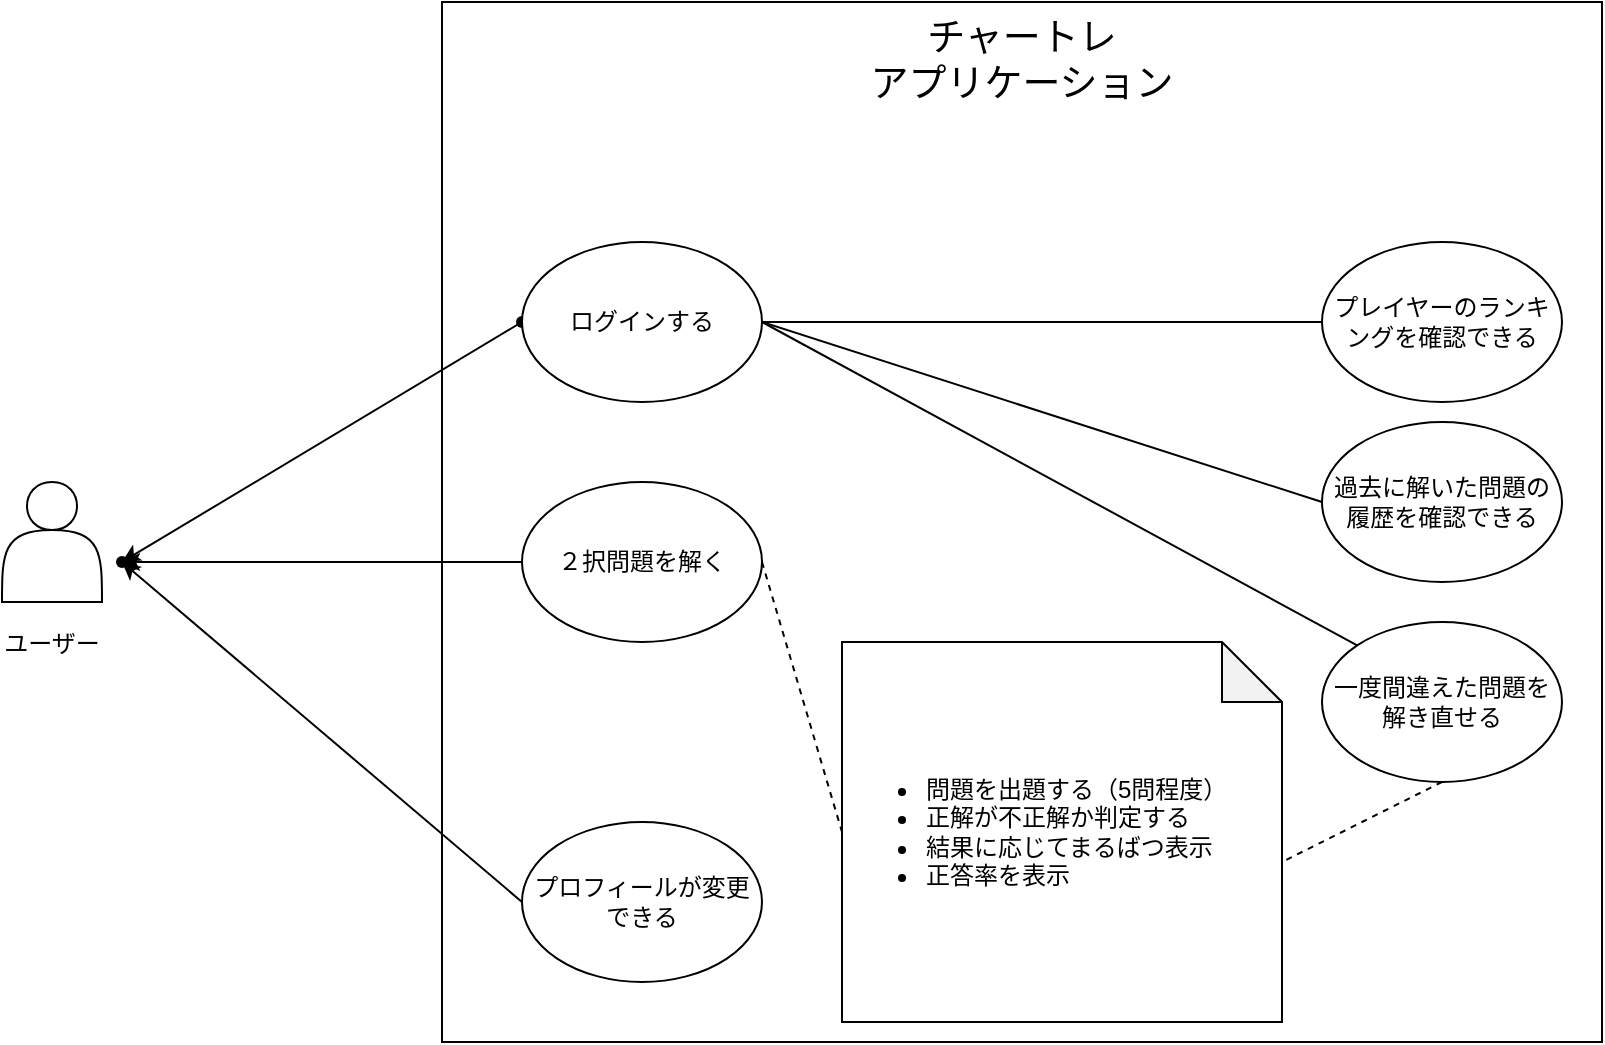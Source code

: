 <mxfile>
    <diagram id="i46wTLH9_LVDs16hsrlQ" name="ページ1">
        <mxGraphModel dx="894" dy="820" grid="1" gridSize="10" guides="1" tooltips="1" connect="1" arrows="1" fold="1" page="1" pageScale="1" pageWidth="827" pageHeight="1169" math="0" shadow="0">
            <root>
                <mxCell id="0"/>
                <mxCell id="1" parent="0"/>
                <mxCell id="3" value="&lt;div style=&quot;font-size: 19px;&quot;&gt;&lt;span style=&quot;background-color: initial; font-size: 19px;&quot;&gt;チャートレ&lt;/span&gt;&lt;/div&gt;&lt;div style=&quot;font-size: 19px;&quot;&gt;&lt;span style=&quot;background-color: initial; font-size: 19px;&quot;&gt;アプリケーション&lt;/span&gt;&lt;/div&gt;" style="rounded=0;whiteSpace=wrap;html=1;align=center;verticalAlign=top;fontSize=19;fillColor=none;strokeColor=default;" vertex="1" parent="1">
                    <mxGeometry x="240" y="120" width="580" height="520" as="geometry"/>
                </mxCell>
                <mxCell id="20" value="" style="html=1;entryX=0.55;entryY=0.27;entryDx=0;entryDy=0;entryPerimeter=0;exitX=0;exitY=0.5;exitDx=0;exitDy=0;" edge="1" parent="1" source="34" target="37">
                    <mxGeometry relative="1" as="geometry">
                        <mxPoint x="170" y="230" as="sourcePoint"/>
                    </mxGeometry>
                </mxCell>
                <mxCell id="23" value="" style="edgeStyle=none;html=1;exitX=0;exitY=0.5;exitDx=0;exitDy=0;" edge="1" parent="1" source="33" target="37">
                    <mxGeometry relative="1" as="geometry">
                        <mxPoint x="80" y="390" as="sourcePoint"/>
                        <mxPoint x="60" y="470" as="targetPoint"/>
                    </mxGeometry>
                </mxCell>
                <mxCell id="27" value="" style="edgeStyle=none;html=1;exitX=0;exitY=0.5;exitDx=0;exitDy=0;" edge="1" parent="1" source="31" target="37">
                    <mxGeometry relative="1" as="geometry">
                        <mxPoint x="110" y="580" as="sourcePoint"/>
                    </mxGeometry>
                </mxCell>
                <mxCell id="4" value="&lt;br&gt;&lt;br&gt;&lt;br&gt;&lt;br&gt;&lt;br&gt;&lt;br&gt;&lt;br&gt;ユーザー" style="shape=actor;whiteSpace=wrap;html=1;rounded=0;" vertex="1" parent="1">
                    <mxGeometry x="20" y="360" width="50" height="60" as="geometry"/>
                </mxCell>
                <mxCell id="18" value="" style="edgeStyle=entityRelationEdgeStyle;html=1;startArrow=none;endArrow=none;segment=10;curved=1;sourcePerimeterSpacing=0;targetPerimeterSpacing=0;entryX=0;entryY=0.5;entryDx=0;entryDy=0;" edge="1" parent="1" target="42">
                    <mxGeometry relative="1" as="geometry">
                        <mxPoint x="380" y="280" as="sourcePoint"/>
                        <mxPoint x="485" y="280" as="targetPoint"/>
                    </mxGeometry>
                </mxCell>
                <mxCell id="19" value="" style="shape=waypoint;sketch=0;size=6;pointerEvents=1;points=[];fillColor=default;resizable=0;rotatable=0;perimeter=centerPerimeter;snapToPoint=1;rounded=0;" vertex="1" parent="1">
                    <mxGeometry x="270" y="270" width="20" height="20" as="geometry"/>
                </mxCell>
                <mxCell id="31" value="プロフィールが変更できる" style="ellipse;whiteSpace=wrap;html=1;rounded=0;" vertex="1" parent="1">
                    <mxGeometry x="280" y="530" width="120" height="80" as="geometry"/>
                </mxCell>
                <mxCell id="32" value="一度間違えた問題を解き直せる" style="ellipse;whiteSpace=wrap;html=1;rounded=0;" vertex="1" parent="1">
                    <mxGeometry x="680" y="430" width="120" height="80" as="geometry"/>
                </mxCell>
                <mxCell id="33" value="２択問題を解く" style="ellipse;whiteSpace=wrap;html=1;rounded=0;" vertex="1" parent="1">
                    <mxGeometry x="280" y="360" width="120" height="80" as="geometry"/>
                </mxCell>
                <mxCell id="34" value="ログインする" style="ellipse;whiteSpace=wrap;html=1;rounded=0;" vertex="1" parent="1">
                    <mxGeometry x="280" y="240" width="120" height="80" as="geometry"/>
                </mxCell>
                <mxCell id="35" value="過去に解いた問題の履歴を確認できる" style="ellipse;whiteSpace=wrap;html=1;rounded=0;" vertex="1" parent="1">
                    <mxGeometry x="680" y="330" width="120" height="80" as="geometry"/>
                </mxCell>
                <mxCell id="37" value="" style="shape=waypoint;sketch=0;size=6;pointerEvents=1;points=[];fillColor=default;resizable=0;rotatable=0;perimeter=centerPerimeter;snapToPoint=1;rounded=0;" vertex="1" parent="1">
                    <mxGeometry x="70" y="390" width="20" height="20" as="geometry"/>
                </mxCell>
                <mxCell id="42" value="プレイヤーのランキングを確認できる" style="ellipse;whiteSpace=wrap;html=1;rounded=0;" vertex="1" parent="1">
                    <mxGeometry x="680" y="240" width="120" height="80" as="geometry"/>
                </mxCell>
                <mxCell id="43" value="" style="endArrow=none;html=1;exitX=1;exitY=0.5;exitDx=0;exitDy=0;entryX=0;entryY=0.5;entryDx=0;entryDy=0;" edge="1" parent="1" source="34" target="35">
                    <mxGeometry width="50" height="50" relative="1" as="geometry">
                        <mxPoint x="390" y="360" as="sourcePoint"/>
                        <mxPoint x="440" y="310" as="targetPoint"/>
                    </mxGeometry>
                </mxCell>
                <mxCell id="44" value="&lt;ul&gt;&lt;li&gt;問題を出題する（5問程度）&lt;/li&gt;&lt;li&gt;正解が不正解か判定する&lt;/li&gt;&lt;li&gt;結果に応じてまるばつ表示&lt;/li&gt;&lt;li&gt;正答率を表示&lt;/li&gt;&lt;/ul&gt;" style="shape=note;whiteSpace=wrap;html=1;backgroundOutline=1;darkOpacity=0.05;rounded=0;align=left;" vertex="1" parent="1">
                    <mxGeometry x="440" y="440" width="220" height="190" as="geometry"/>
                </mxCell>
                <mxCell id="45" value="" style="endArrow=none;dashed=1;html=1;entryX=0;entryY=0.5;entryDx=0;entryDy=0;entryPerimeter=0;exitX=1;exitY=0.5;exitDx=0;exitDy=0;" edge="1" parent="1" source="33" target="44">
                    <mxGeometry width="50" height="50" relative="1" as="geometry">
                        <mxPoint x="390" y="390" as="sourcePoint"/>
                        <mxPoint x="440" y="340" as="targetPoint"/>
                    </mxGeometry>
                </mxCell>
                <mxCell id="46" value="" style="endArrow=none;dashed=1;html=1;exitX=0.5;exitY=1;exitDx=0;exitDy=0;entryX=0;entryY=0;entryDx=220;entryDy=110;entryPerimeter=0;" edge="1" parent="1" source="32" target="44">
                    <mxGeometry width="50" height="50" relative="1" as="geometry">
                        <mxPoint x="390" y="340" as="sourcePoint"/>
                        <mxPoint x="440" y="290" as="targetPoint"/>
                    </mxGeometry>
                </mxCell>
                <mxCell id="47" value="" style="endArrow=none;html=1;entryX=1;entryY=0.5;entryDx=0;entryDy=0;exitX=0;exitY=0;exitDx=0;exitDy=0;" edge="1" parent="1" source="32" target="34">
                    <mxGeometry width="50" height="50" relative="1" as="geometry">
                        <mxPoint x="370" y="250" as="sourcePoint"/>
                        <mxPoint x="440" y="290" as="targetPoint"/>
                    </mxGeometry>
                </mxCell>
            </root>
        </mxGraphModel>
    </diagram>
</mxfile>